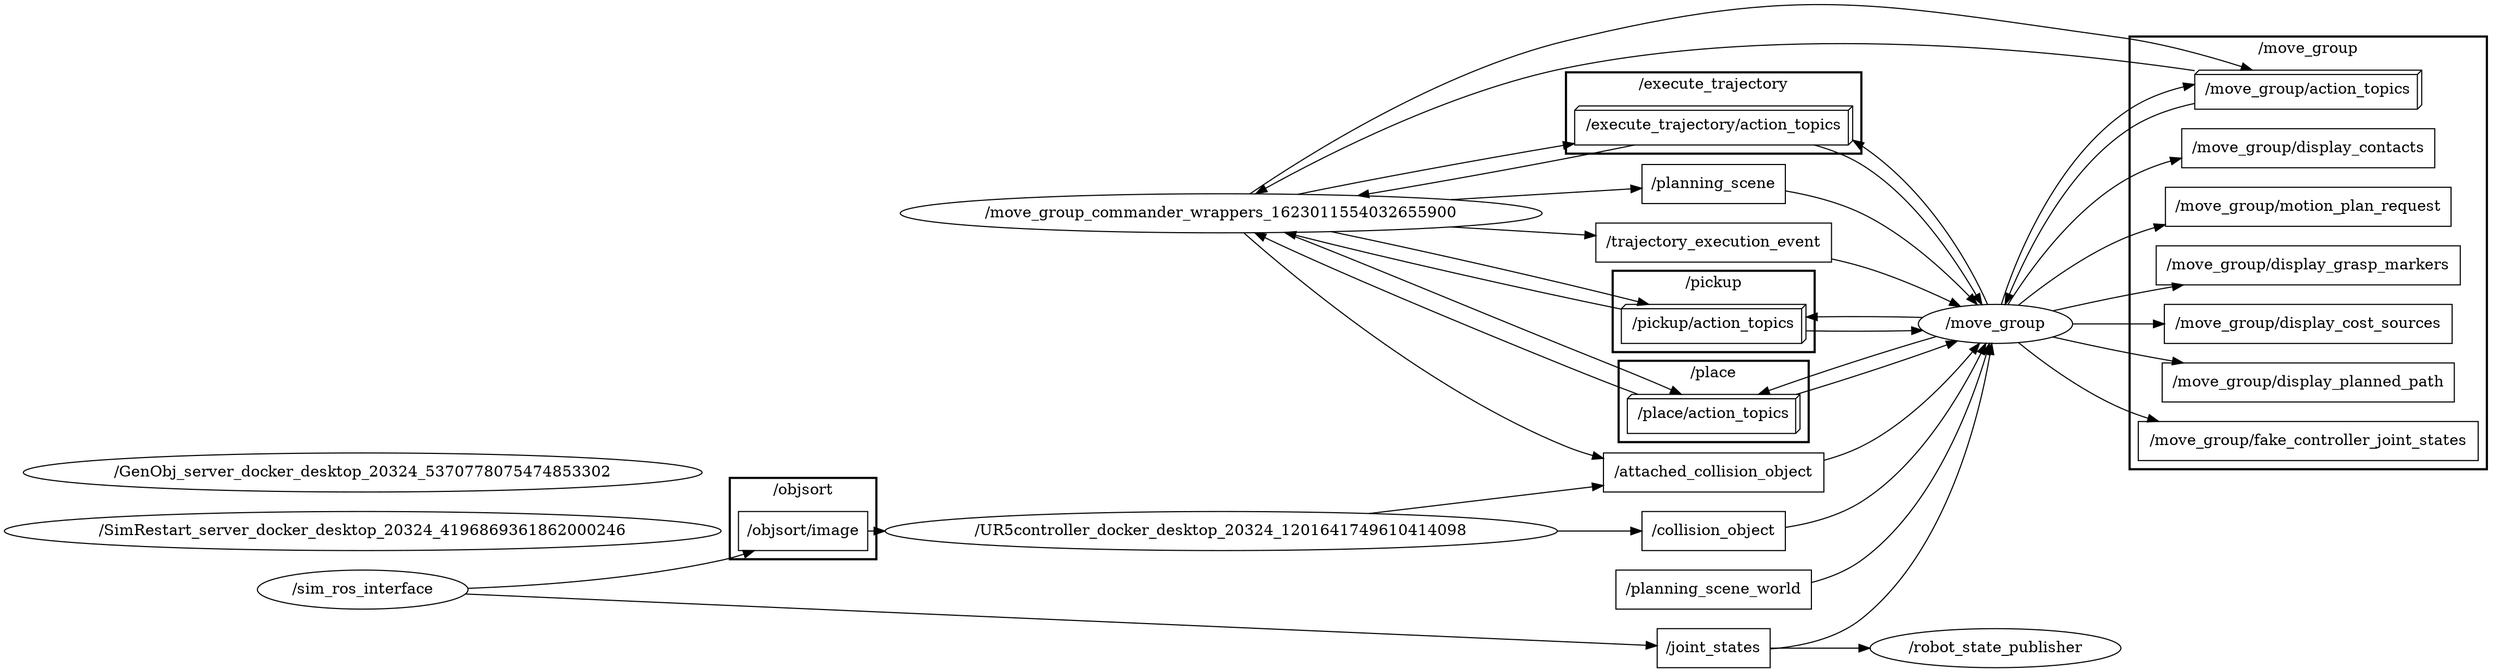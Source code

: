 digraph graphname {
	graph [bb="0,0,2294.5,611.61",
		compound=True,
		rank=same,
		rankdir=LR,
		ranksep=0.2
	];
	node [label="\N"];
	subgraph cluster___move_group {
		graph [bb="1957.5,183,2286.5,582",
			compound=True,
			label="/move_group",
			lheight=0.21,
			lp="2122,570.5",
			lwidth=1.29,
			rank=same,
			rankdir=LR,
			ranksep=0.2,
			style=bold
		];
		t___move_group__display_contacts		 [URL=topic_3A__move_group__display_contacts,
			height=0.5,
			label="/move_group/display_contacts",
			pos="2122,479",
			shape=box,
			tooltip="topic:/move_group/display_contacts",
			width=3.2361];
		t___move_group__motion_plan_request		 [URL=topic_3A__move_group__motion_plan_request,
			height=0.5,
			label="/move_group/motion_plan_request",
			pos="2122,425",
			shape=box,
			tooltip="topic:/move_group/motion_plan_request",
			width=3.6528];
		t___move_group__display_grasp_markers		 [URL=topic_3A__move_group__display_grasp_markers,
			height=0.5,
			label="/move_group/display_grasp_markers",
			pos="2122,371",
			shape=box,
			tooltip="topic:/move_group/display_grasp_markers",
			width=3.8889];
		t___move_group__display_cost_sources		 [URL=topic_3A__move_group__display_cost_sources,
			height=0.5,
			label="/move_group/display_cost_sources",
			pos="2122,317",
			shape=box,
			tooltip="topic:/move_group/display_cost_sources",
			width=3.6806];
		t___move_group__display_planned_path		 [URL=topic_3A__move_group__display_planned_path,
			height=0.5,
			label="/move_group/display_planned_path",
			pos="2122,263",
			shape=box,
			tooltip="topic:/move_group/display_planned_path",
			width=3.7361];
		t___move_group__fake_controller_joint_states		 [URL=topic_3A__move_group__fake_controller_joint_states,
			height=0.5,
			label="/move_group/fake_controller_joint_states",
			pos="2122,209",
			shape=box,
			tooltip="topic:/move_group/fake_controller_joint_states",
			width=4.3472];
		n_n__move_group__action_topics		 [URL=topic_3A__move_group__action_topics,
			height=0.5,
			label="/move_group/action_topics",
			pos="2122,533",
			shape=box3d,
			tooltip="topic:/move_group/action_topics",
			width=2.9028];
	}
	subgraph cluster___objsort {
		graph [bb="668.34,100,803.34,175",
			compound=True,
			label="/objsort",
			lheight=0.21,
			lp="735.84,163.5",
			lwidth=0.76,
			rank=same,
			rankdir=LR,
			ranksep=0.2,
			style=bold
		];
		t___objsort__image		 [URL=topic_3A__objsort__image,
			height=0.5,
			label="/objsort/image",
			pos="735.84,126",
			shape=box,
			tooltip="topic:/objsort/image",
			width=1.6528];
	}
	subgraph cluster___pickup {
		graph [bb="1481.1,291,1667.1,366",
			compound=True,
			label="/pickup",
			lheight=0.21,
			lp="1574.1,354.5",
			lwidth=0.75,
			rank=same,
			rankdir=LR,
			ranksep=0.2,
			style=bold
		];
		n_n__pickup__action_topics		 [URL=topic_3A__pickup__action_topics,
			height=0.5,
			label="/pickup/action_topics",
			pos="1574.1,317",
			shape=box3d,
			tooltip="topic:/pickup/action_topics",
			width=2.3611];
	}
	subgraph cluster___place {
		graph [bb="1486.6,208,1661.6,283",
			compound=True,
			label="/place",
			lheight=0.21,
			lp="1574.1,271.5",
			lwidth=0.60,
			rank=same,
			rankdir=LR,
			ranksep=0.2,
			style=bold
		];
		n_n__place__action_topics		 [URL=topic_3A__place__action_topics,
			height=0.5,
			label="/place/action_topics",
			pos="1574.1,234",
			shape=box3d,
			tooltip="topic:/place/action_topics",
			width=2.2083];
	}
	subgraph cluster___execute_trajectory {
		graph [bb="1438.1,474,1710.1,549",
			compound=True,
			label="/execute_trajectory",
			lheight=0.21,
			lp="1574.1,537.5",
			lwidth=1.94,
			rank=same,
			rankdir=LR,
			ranksep=0.2,
			style=bold
		];
		n_n__execute_trajectory__action_topics		 [URL=topic_3A__execute_trajectory__action_topics,
			height=0.5,
			label="/execute_trajectory/action_topics",
			pos="1574.1,500",
			shape=box3d,
			tooltip="topic:/execute_trajectory/action_topics",
			width=3.5556];
	}
	n___move_group_commander_wrappers_1623011554032655900	 [URL=__move_group_commander_wrappers_1623011554032655900,
		height=0.5,
		label="/move_group_commander_wrappers_1623011554032655900",
		pos="1120.7,419",
		shape=ellipse,
		tooltip="/move_group_commander_wrappers_1623011554032655900",
		width=8.2145];
	n_n__move_group__action_topics -> n___move_group_commander_wrappers_1623011554032655900	 [penwidth=1,
		pos="e,1151.8,437.12 2017.3,550.68 1882,570.2 1639.9,593.86 1438.1,553 1332.9,531.71 1219.3,474.45 1160.7,442.09"];
	n___move_group	 [URL=__move_group,
		height=0.5,
		label="/move_group",
		pos="1833.8,317",
		shape=ellipse,
		tooltip="/move_group",
		width=1.9679];
	n_n__move_group__action_topics -> n___move_group	 [penwidth=1,
		pos="e,1841.9,335.08 2017.1,520.21 1996.2,515.67 1975.2,508.52 1957.5,497 1899.9,459.55 1863.2,384.93 1845.8,344.38"];
	n___UR5controller_docker_desktop_20324_1201641749610414098	 [URL=__UR5controller_docker_desktop_20324_1201641749610414098,
		height=0.5,
		label="/UR5controller_docker_desktop_20324_1201641749610414098",
		pos="1120.7,126",
		shape=ellipse,
		tooltip="/UR5controller_docker_desktop_20324_1201641749610414098",
		width=8.5937];
	t___objsort__image -> n___UR5controller_docker_desktop_20324_1201641749610414098	 [penwidth=1,
		pos="e,811.1,126 795.56,126 797.26,126 798.99,126 800.75,126"];
	n_n__pickup__action_topics -> n___move_group_commander_wrappers_1623011554032655900	 [penwidth=1,
		pos="e,1178.6,401.29 1488.7,330.79 1401.8,348.44 1268.6,378.54 1188.6,398.75"];
	n_n__pickup__action_topics -> n___move_group	 [penwidth=1,
		pos="e,1766.7,311.01 1659.1,310.62 1690.5,310.08 1725.8,310.13 1756.5,310.77"];
	n_n__place__action_topics -> n___move_group_commander_wrappers_1623011554032655900	 [penwidth=1,
		pos="e,1150.8,400.98 1504.8,252.08 1483.4,260 1459.7,269.29 1438.1,278 1337.5,318.52 1219.7,368.05 1159.9,396.59"];
	n_n__place__action_topics -> n___move_group	 [penwidth=1,
		pos="e,1799.3,301.23 1649.9,252.03 1695.2,265.55 1751.3,283.79 1789.5,297.63"];
	n_n__execute_trajectory__action_topics -> n___move_group_commander_wrappers_1623011554032655900	 [penwidth=1,
		pos="e,1246.4,435.34 1501.6,481.94 1435.8,468.48 1337.1,450.46 1256.6,437.04"];
	n_n__execute_trajectory__action_topics -> n___move_group	 [penwidth=1,
		pos="e,1822.1,334.85 1666.6,481.91 1681.9,477.73 1696.9,472.03 1710.1,464 1759,434.12 1796.5,377.45 1816.8,343.71"];
	t___attached_collision_object	 [URL=topic_3A__attached_collision_object,
		height=0.5,
		label="/attached_collision_object",
		pos="1574.1,180",
		shape=box,
		tooltip="topic:/attached_collision_object",
		width=2.8194];
	t___attached_collision_object -> n___move_group	 [penwidth=1,
		pos="e,1820,299.15 1675.7,191.33 1687.6,194.56 1699.3,198.71 1710.1,204 1752.7,224.96 1791.2,265.09 1813.6,291.45"];
	t___joint_states	 [URL=topic_3A__joint_states,
		height=0.5,
		label="/joint_states",
		pos="1574.1,18",
		shape=box,
		tooltip="topic:/joint_states",
		width=1.4444];
	n___robot_state_publisher	 [URL=__robot_state_publisher,
		height=0.5,
		label="/robot_state_publisher",
		pos="1833.8,18",
		shape=ellipse,
		tooltip="/robot_state_publisher",
		width=3.2136];
	t___joint_states -> n___robot_state_publisher	 [penwidth=1,
		pos="e,1718,18 1626.3,18 1650,18 1679.1,18 1707.9,18"];
	t___joint_states -> n___move_group	 [penwidth=1,
		pos="e,1831.3,298.97 1626.3,17.322 1653.8,19.495 1686.6,26.389 1710.1,45 1789.5,107.95 1819.8,233.28 1829.6,289.08"];
	t___planning_scene_world	 [URL=topic_3A__planning_scene_world,
		height=0.5,
		label="/planning_scene_world",
		pos="1574.1,72",
		shape=box,
		tooltip="topic:/planning_scene_world",
		width=2.5];
	t___planning_scene_world -> n___move_group	 [penwidth=1,
		pos="e,1829.1,298.86 1664.2,78.609 1680.5,82.834 1696.6,89.277 1710.1,99 1776.3,146.84 1812,241.8 1826.2,289.01"];
	t___planning_scene	 [URL=topic_3A__planning_scene,
		height=0.5,
		label="/planning_scene",
		pos="1574.1,446",
		shape=box,
		tooltip="topic:/planning_scene",
		width=1.8333];
	t___planning_scene -> n___move_group	 [penwidth=1,
		pos="e,1817.7,334.9 1640.2,439.57 1663.1,435.63 1688.4,429.26 1710.1,419 1749.8,400.17 1787.6,365.76 1810.7,342.16"];
	t___collision_object	 [URL=topic_3A__collision_object,
		height=0.5,
		label="/collision_object",
		pos="1574.1,126",
		shape=box,
		tooltip="topic:/collision_object",
		width=1.8333];
	t___collision_object -> n___move_group	 [penwidth=1,
		pos="e,1825.7,299.01 1640.3,129.44 1663.7,133.08 1689.4,140.02 1710.1,153 1763.7,186.66 1802.5,252.57 1821.2,289.76"];
	t___trajectory_execution_event	 [URL=topic_3A__trajectory_execution_event,
		height=0.5,
		label="/trajectory_execution_event",
		pos="1574.1,392",
		shape=box,
		tooltip="topic:/trajectory_execution_event",
		width=3.0139];
	t___trajectory_execution_event -> n___move_group	 [penwidth=1,
		pos="e,1802,333.17 1682.6,376.9 1692,374.86 1701.2,372.57 1710.1,370 1738.6,361.72 1769.3,348.59 1793,337.48"];
	n___move_group_commander_wrappers_1623011554032655900 -> n_n__move_group__action_topics	 [penwidth=1,
		pos="e,2071,551.11 1146.3,436.96 1198.3,472.27 1321.3,549.72 1438.1,578 1659,631.49 1724.3,611.75 1949.5,581 1987.3,575.84 2028.5,564.58 2061.2,554.27"];
	n___move_group_commander_wrappers_1623011554032655900 -> n_n__pickup__action_topics	 [penwidth=1,
		pos="e,1514.8,335.07 1221.6,402.02 1307.8,384.21 1429.4,356.62 1504.9,337.58"];
	n___move_group_commander_wrappers_1623011554032655900 -> n_n__place__action_topics	 [penwidth=1,
		pos="e,1545.1,252.02 1178.2,401.24 1241.6,376.85 1346.9,332.73 1438.1,296 1471,282.75 1508.6,268.14 1535.9,256.15"];
	n___move_group_commander_wrappers_1623011554032655900 -> n_n__execute_trajectory__action_topics	 [penwidth=1,
		pos="e,1445.7,483.22 1190.6,436.51 1255.6,449.88 1354.4,467.94 1435.4,481.5"];
	n___move_group_commander_wrappers_1623011554032655900 -> t___attached_collision_object	 [penwidth=1,
		pos="e,1472.5,193.04 1140.8,400.76 1188.5,358.65 1313.8,254.37 1438.1,204 1445.9,200.83 1454.2,198.08 1462.6,195.69"];
	n___move_group_commander_wrappers_1623011554032655900 -> t___planning_scene	 [penwidth=1,
		pos="e,1507.9,442.06 1332.1,431.59 1391.4,435.12 1452,438.73 1497.8,441.45"];
	n___move_group_commander_wrappers_1623011554032655900 -> t___trajectory_execution_event	 [penwidth=1,
		pos="e,1465.5,398.47 1332.1,406.41 1374.5,403.89 1417.6,401.32 1455.5,399.06"];
	n___sim_ros_interface	 [URL=__sim_ros_interface,
		height=0.5,
		label="/sim_ros_interface",
		pos="330.17,72",
		shape=ellipse,
		tooltip="/sim_ros_interface",
		width=2.69];
	n___sim_ros_interface -> t___objsort__image	 [penwidth=1,
		pos="e,691.29,107.9 426.86,73.264 493.2,75.745 582.9,82.29 660.34,99 667.36,100.51 674.61,102.51 681.72,104.74"];
	n___sim_ros_interface -> t___joint_states	 [penwidth=1,
		pos="e,1522,20.263 424.69,67.897 667.66,57.349 1309.1,29.502 1511.8,20.704"];
	n___SimRestart_server_docker_desktop_20324_4196869361862000246	 [URL=__SimRestart_server_docker_desktop_20324_4196869361862000246,
		height=0.5,
		label="/SimRestart_server_docker_desktop_20324_4196869361862000246",
		pos="330.17,126",
		shape=ellipse,
		tooltip="/SimRestart_server_docker_desktop_20324_4196869361862000246",
		width=9.1714];
	n___GenObj_server_docker_desktop_20324_5370778075474853302	 [URL=__GenObj_server_docker_desktop_20324_5370778075474853302,
		height=0.5,
		label="/GenObj_server_docker_desktop_20324_5370778075474853302",
		pos="330.17,180",
		shape=ellipse,
		tooltip="/GenObj_server_docker_desktop_20324_5370778075474853302",
		width=8.684];
	n___UR5controller_docker_desktop_20324_1201641749610414098 -> t___attached_collision_object	 [penwidth=1,
		pos="e,1472.4,167.89 1256.7,142.2 1322.3,150.01 1400.1,159.27 1462.2,166.67"];
	n___UR5controller_docker_desktop_20324_1201641749610414098 -> t___collision_object	 [penwidth=1,
		pos="e,1508,126 1430.3,126 1454.8,126 1477.7,126 1497.8,126"];
	n___move_group -> t___move_group__display_contacts	 [penwidth=1,
		pos="e,2005,469.76 1844.5,334.97 1863.3,364.72 1905.2,423.72 1957.5,452 1969.2,458.37 1982.1,463.32 1995.4,467.16"];
	n___move_group -> t___move_group__motion_plan_request	 [penwidth=1,
		pos="e,1990.4,408.52 1854.2,334.26 1877.5,353.07 1917.8,382.54 1957.5,398 1964.9,400.91 1972.7,403.51 1980.7,405.83"];
	n___move_group -> t___move_group__display_grasp_markers	 [penwidth=1,
		pos="e,2007.2,352.96 1886.3,329.1 1908.3,333.99 1934,339.52 1957.5,344 1970.3,346.45 1983.6,348.87 1997,351.19"];
	n___move_group -> t___move_group__display_cost_sources	 [penwidth=1,
		pos="e,1989.4,317 1904.6,317 1927.3,317 1953.3,317 1979.1,317"];
	n___move_group -> t___move_group__display_planned_path	 [penwidth=1,
		pos="e,2007.2,281.04 1886.3,304.9 1908.3,300.01 1934,294.48 1957.5,290 1970.3,287.55 1983.6,285.13 1997,282.81"];
	n___move_group -> t___move_group__fake_controller_joint_states	 [penwidth=1,
		pos="e,1984.8,227 1854.2,299.74 1877.5,280.93 1917.8,251.46 1957.5,236 1963.1,233.81 1968.9,231.81 1974.8,229.96"];
	n___move_group -> n_n__move_group__action_topics	 [penwidth=1,
		pos="e,2017.1,537.79 1838.3,335.08 1850.9,375.4 1889.8,470.93 1957.5,515 1972.4,524.72 1989.7,531.33 2007.3,535.63"];
	n___move_group -> n_n__pickup__action_topics	 [penwidth=1,
		pos="e,1659.1,323.38 1766.7,322.99 1737.1,323.77 1701.7,323.95 1669.5,323.53"];
	n___move_group -> n_n__place__action_topics	 [penwidth=1,
		pos="e,1614.7,252.03 1779.5,305.26 1733.7,292.19 1668.7,271.36 1624.1,255.45"];
	n___move_group -> n_n__execute_trajectory__action_topics	 [penwidth=1,
		pos="e,1702.2,486.44 1827.3,335.14 1812.5,368.76 1773,439.38 1710.7,481.02"];
}
